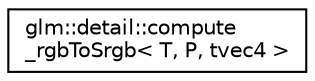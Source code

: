 digraph "Graphical Class Hierarchy"
{
 // LATEX_PDF_SIZE
  edge [fontname="Helvetica",fontsize="10",labelfontname="Helvetica",labelfontsize="10"];
  node [fontname="Helvetica",fontsize="10",shape=record];
  rankdir="LR";
  Node0 [label="glm::detail::compute\l_rgbToSrgb\< T, P, tvec4 \>",height=0.2,width=0.4,color="black", fillcolor="white", style="filled",URL="$structglm_1_1detail_1_1compute__rgb_to_srgb_3_01_t_00_01_p_00_01tvec4_01_4.html",tooltip=" "];
}
